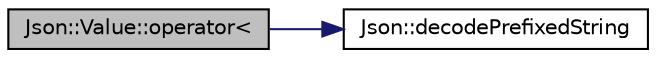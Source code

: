 digraph "Json::Value::operator&lt;"
{
 // LATEX_PDF_SIZE
  edge [fontname="Helvetica",fontsize="10",labelfontname="Helvetica",labelfontsize="10"];
  node [fontname="Helvetica",fontsize="10",shape=record];
  rankdir="LR";
  Node1 [label="Json::Value::operator\<",height=0.2,width=0.4,color="black", fillcolor="grey75", style="filled", fontcolor="black",tooltip="Compare payload only, not comments etc."];
  Node1 -> Node2 [color="midnightblue",fontsize="10",style="solid",fontname="Helvetica"];
  Node2 [label="Json::decodePrefixedString",height=0.2,width=0.4,color="black", fillcolor="white", style="filled",URL="$namespace_json.html#aad8b4982c1acd164f541fba396ac9fb1",tooltip=" "];
}
